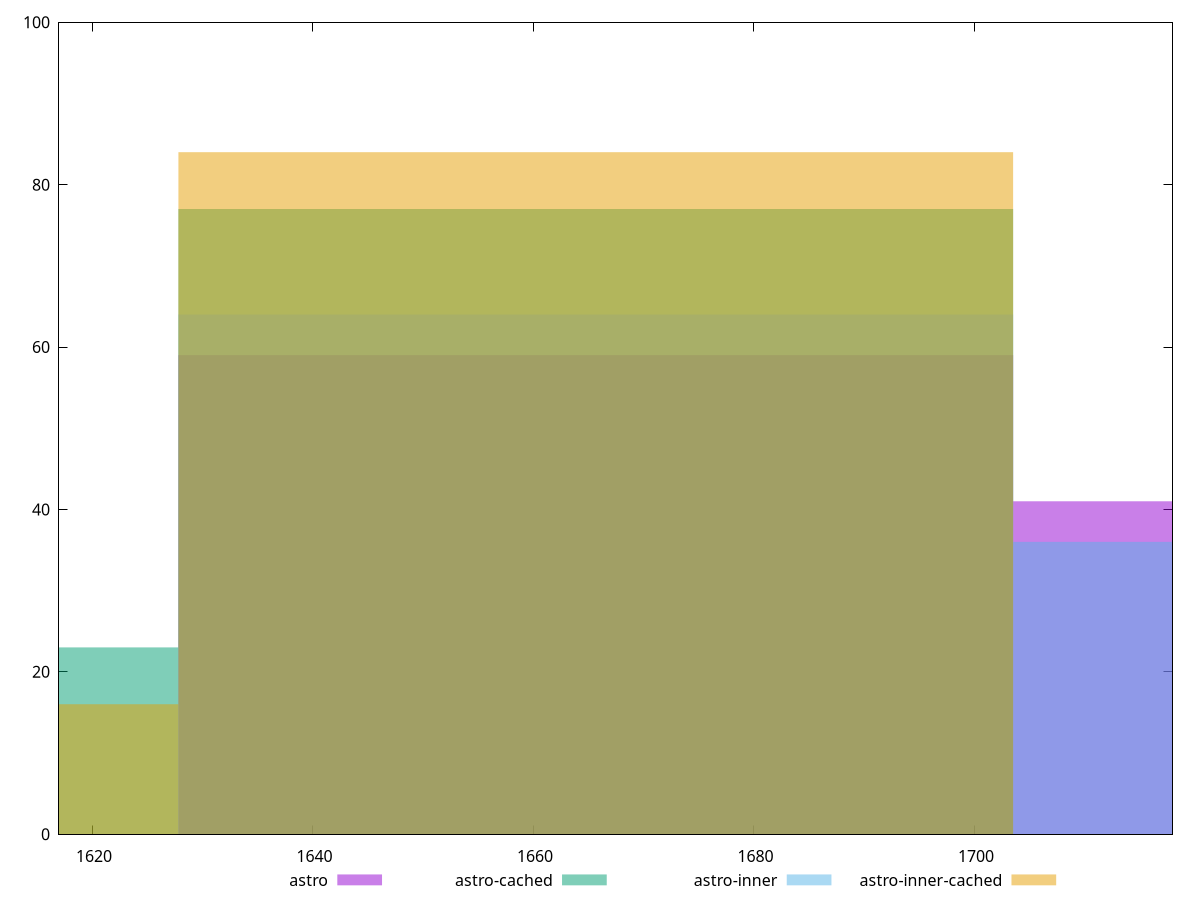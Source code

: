 reset

$astro <<EOF
1665.6873094584307 59
1741.4003689792685 41
EOF

$astroCached <<EOF
1665.6873094584307 77
1589.974249937593 23
EOF

$astroInner <<EOF
1665.6873094584307 64
1741.4003689792685 36
EOF

$astroInnerCached <<EOF
1665.6873094584307 84
1589.974249937593 16
EOF

set key outside below
set boxwidth 75.71305952083776
set xrange [1617:1718]
set yrange [0:100]
set trange [0:100]
set style fill transparent solid 0.5 noborder
set terminal svg size 640, 520 enhanced background rgb 'white'
set output "reports/report_00033_2021-03-01T14-23-16.841Z/render-blocking-resources/comparison/histogram/all_raw.svg"

plot $astro title "astro" with boxes, \
     $astroCached title "astro-cached" with boxes, \
     $astroInner title "astro-inner" with boxes, \
     $astroInnerCached title "astro-inner-cached" with boxes

reset
